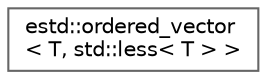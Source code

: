 digraph "Graphical Class Hierarchy"
{
 // LATEX_PDF_SIZE
  bgcolor="transparent";
  edge [fontname=Helvetica,fontsize=10,labelfontname=Helvetica,labelfontsize=10];
  node [fontname=Helvetica,fontsize=10,shape=box,height=0.2,width=0.4];
  rankdir="LR";
  Node0 [id="Node000000",label="estd::ordered_vector\l\< T, std::less\< T \> \>",height=0.2,width=0.4,color="grey40", fillcolor="white", style="filled",URL="$df/d76/classestd_1_1ordered__vector.html",tooltip=" "];
}
